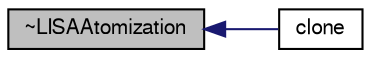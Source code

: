 digraph "~LISAAtomization"
{
  bgcolor="transparent";
  edge [fontname="FreeSans",fontsize="10",labelfontname="FreeSans",labelfontsize="10"];
  node [fontname="FreeSans",fontsize="10",shape=record];
  rankdir="LR";
  Node8 [label="~LISAAtomization",height=0.2,width=0.4,color="black", fillcolor="grey75", style="filled", fontcolor="black"];
  Node8 -> Node9 [dir="back",color="midnightblue",fontsize="10",style="solid",fontname="FreeSans"];
  Node9 [label="clone",height=0.2,width=0.4,color="black",URL="$a24550.html#a3c5dc41485f2037aa988d99e90266e94",tooltip="Construct and return a clone. "];
}
